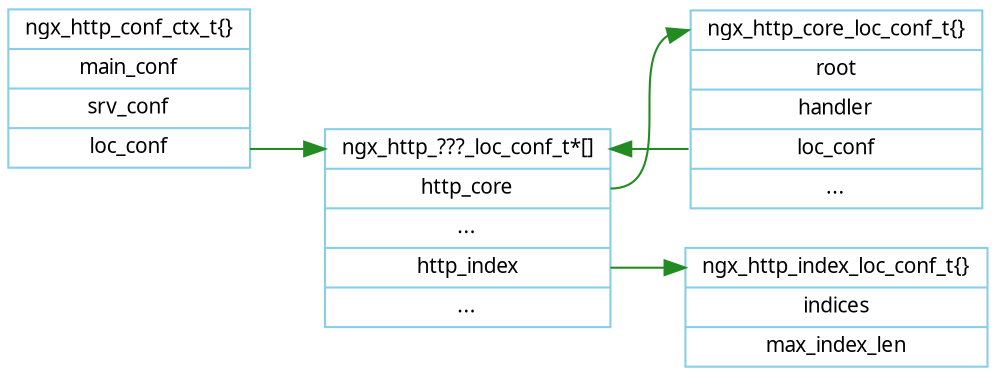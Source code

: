 digraph ngx_http_location_structure {
   rankdir=LR;
   node [shape=record, color=skyblue, fontname="Verdana", fontsize=10];
   edge [color=forestgreen, fontname="Verdana", fontsize=10];

   ngx_http_conf_ctx_t [label="<head>ngx_http_conf_ctx_t\{\}|<main>main_conf|<srv>srv_conf|<loc>loc_conf"];

   loc_conf_array [label="<head>ngx_http_???_loc_conf_t*\[\]|<core>http_core|...|<index>http_index|..."];
   ngx_http_conf_ctx_t:loc -> loc_conf_array:head;


   ngx_http_core_loc_conf_t [label="<head>ngx_http_core_loc_conf_t\{\}|root|handler|<loc_conf>loc_conf|..."];
   loc_conf_array:core -> ngx_http_core_loc_conf_t:head;
   ngx_http_core_loc_conf_t:loc_conf -> loc_conf_array:head;


   ngx_http_index_loc_conf_t [label="<head>ngx_http_index_loc_conf_t\{\}|indices|max_index_len"];
   loc_conf_array:index -> ngx_http_index_loc_conf_t:head;

}